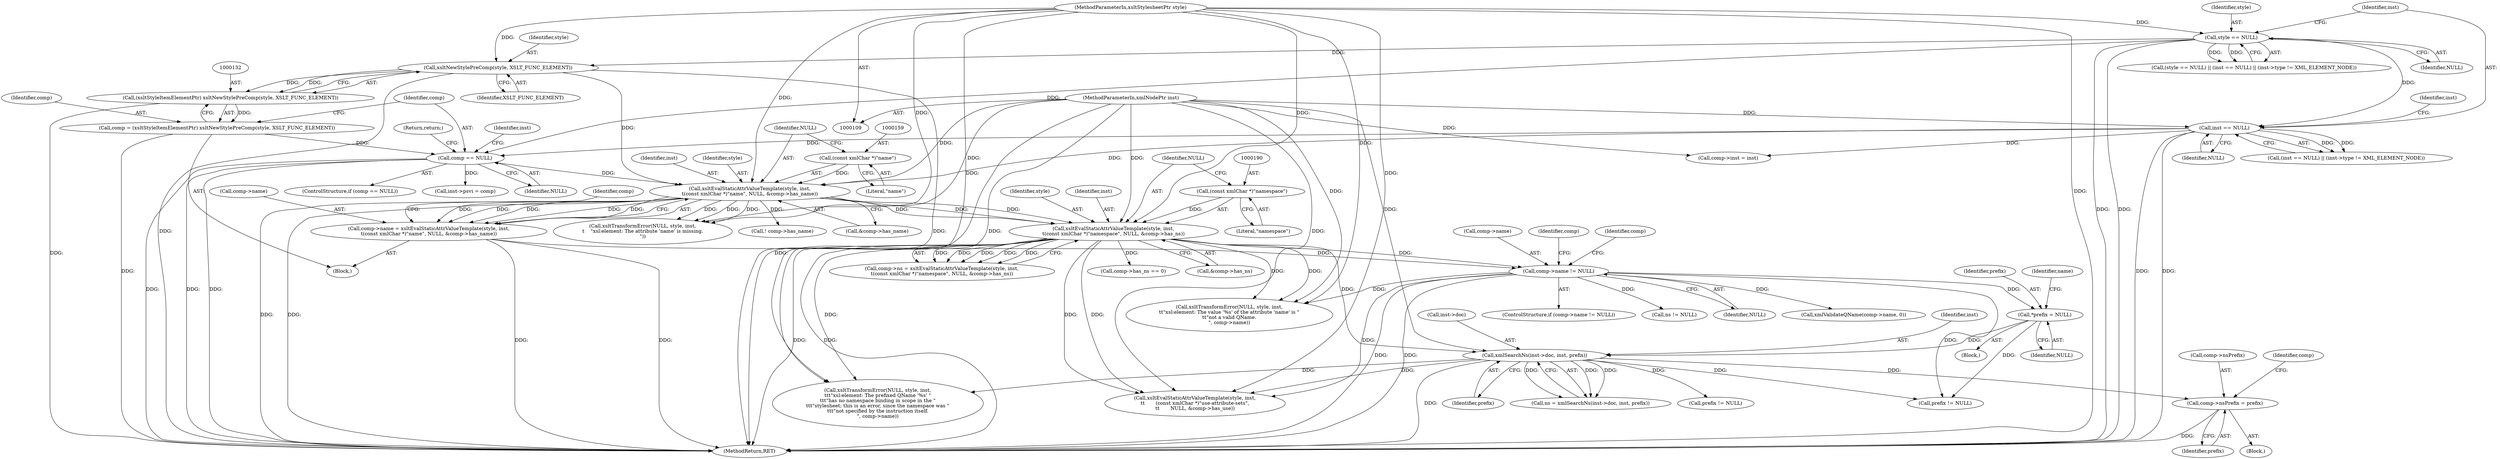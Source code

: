 digraph "0_Chrome_96dbafe288dbe2f0cc45fa3c39daf6d0c37acbab_29@pointer" {
"1000280" [label="(Call,comp->nsPrefix = prefix)"];
"1000251" [label="(Call,xmlSearchNs(inst->doc, inst, prefix))"];
"1000186" [label="(Call,xsltEvalStaticAttrValueTemplate(style, inst,\n\t(const xmlChar *)\"namespace\", NULL, &comp->has_ns))"];
"1000155" [label="(Call,xsltEvalStaticAttrValueTemplate(style, inst,\n\t(const xmlChar *)\"name\", NULL, &comp->has_name))"];
"1000133" [label="(Call,xsltNewStylePreComp(style, XSLT_FUNC_ELEMENT))"];
"1000116" [label="(Call,style == NULL)"];
"1000110" [label="(MethodParameterIn,xsltStylesheetPtr style)"];
"1000111" [label="(MethodParameterIn,xmlNodePtr inst)"];
"1000120" [label="(Call,inst == NULL)"];
"1000158" [label="(Call,(const xmlChar *)\"name\")"];
"1000137" [label="(Call,comp == NULL)"];
"1000129" [label="(Call,comp = (xsltStyleItemElementPtr) xsltNewStylePreComp(style, XSLT_FUNC_ELEMENT))"];
"1000131" [label="(Call,(xsltStyleItemElementPtr) xsltNewStylePreComp(style, XSLT_FUNC_ELEMENT))"];
"1000189" [label="(Call,(const xmlChar *)\"namespace\")"];
"1000226" [label="(Call,*prefix = NULL)"];
"1000198" [label="(Call,comp->name != NULL)"];
"1000151" [label="(Call,comp->name = xsltEvalStaticAttrValueTemplate(style, inst,\n\t(const xmlChar *)\"name\", NULL, &comp->has_name))"];
"1000211" [label="(Call,xsltTransformError(NULL, style, inst,\n\t\t\"xsl:element: The value '%s' of the attribute 'name' is \"\n\t\t\"not a valid QName.\n\", comp->name))"];
"1000189" [label="(Call,(const xmlChar *)\"namespace\")"];
"1000129" [label="(Call,comp = (xsltStyleItemElementPtr) xsltNewStylePreComp(style, XSLT_FUNC_ELEMENT))"];
"1000284" [label="(Identifier,prefix)"];
"1000112" [label="(Block,)"];
"1000161" [label="(Identifier,NULL)"];
"1000125" [label="(Identifier,inst)"];
"1000157" [label="(Identifier,inst)"];
"1000251" [label="(Call,xmlSearchNs(inst->doc, inst, prefix))"];
"1000115" [label="(Call,(style == NULL) || (inst == NULL) || (inst->type != XML_ELEMENT_NODE))"];
"1000143" [label="(Identifier,inst)"];
"1000131" [label="(Call,(xsltStyleItemElementPtr) xsltNewStylePreComp(style, XSLT_FUNC_ELEMENT))"];
"1000202" [label="(Identifier,NULL)"];
"1000207" [label="(Identifier,comp)"];
"1000198" [label="(Call,comp->name != NULL)"];
"1000261" [label="(Block,)"];
"1000136" [label="(ControlStructure,if (comp == NULL))"];
"1000186" [label="(Call,xsltEvalStaticAttrValueTemplate(style, inst,\n\t(const xmlChar *)\"namespace\", NULL, &comp->has_ns))"];
"1000160" [label="(Literal,\"name\")"];
"1000191" [label="(Literal,\"namespace\")"];
"1000197" [label="(ControlStructure,if (comp->name != NULL))"];
"1000280" [label="(Call,comp->nsPrefix = prefix)"];
"1000116" [label="(Call,style == NULL)"];
"1000152" [label="(Call,comp->name)"];
"1000169" [label="(Identifier,comp)"];
"1000227" [label="(Identifier,prefix)"];
"1000258" [label="(Call,ns != NULL)"];
"1000228" [label="(Identifier,NULL)"];
"1000182" [label="(Call,comp->ns = xsltEvalStaticAttrValueTemplate(style, inst,\n\t(const xmlChar *)\"namespace\", NULL, &comp->has_ns))"];
"1000133" [label="(Call,xsltNewStylePreComp(style, XSLT_FUNC_ELEMENT))"];
"1000134" [label="(Identifier,style)"];
"1000156" [label="(Identifier,style)"];
"1000119" [label="(Call,(inst == NULL) || (inst->type != XML_ELEMENT_NODE))"];
"1000281" [label="(Call,comp->nsPrefix)"];
"1000187" [label="(Identifier,style)"];
"1000224" [label="(Block,)"];
"1000249" [label="(Call,ns = xmlSearchNs(inst->doc, inst, prefix))"];
"1000310" [label="(Call,prefix != NULL)"];
"1000192" [label="(Identifier,NULL)"];
"1000205" [label="(Call,xmlValidateQName(comp->name, 0))"];
"1000296" [label="(Call,xsltTransformError(NULL, style, inst,\n\t\t\t\"xsl:element: The prefixed QName '%s' \"\n\t\t\t\"has no namespace binding in scope in the \"\n\t\t\t\"stylesheet; this is an error, since the namespace was \"\n\t\t\t\"not specified by the instruction itself.\n\", comp->name))"];
"1000330" [label="(Call,xsltEvalStaticAttrValueTemplate(style, inst,\n\t\t       (const xmlChar *)\"use-attribute-sets\",\n\t\t       NULL, &comp->has_use))"];
"1000231" [label="(Identifier,name)"];
"1000141" [label="(Call,inst->psvi = comp)"];
"1000135" [label="(Identifier,XSLT_FUNC_ELEMENT)"];
"1000226" [label="(Call,*prefix = NULL)"];
"1000188" [label="(Identifier,inst)"];
"1000117" [label="(Identifier,style)"];
"1000255" [label="(Identifier,inst)"];
"1000121" [label="(Identifier,inst)"];
"1000110" [label="(MethodParameterIn,xsltStylesheetPtr style)"];
"1000111" [label="(MethodParameterIn,xmlNodePtr inst)"];
"1000287" [label="(Identifier,comp)"];
"1000155" [label="(Call,xsltEvalStaticAttrValueTemplate(style, inst,\n\t(const xmlChar *)\"name\", NULL, &comp->has_name))"];
"1000137" [label="(Call,comp == NULL)"];
"1000167" [label="(Call,! comp->has_name)"];
"1000328" [label="(Identifier,comp)"];
"1000162" [label="(Call,&comp->has_name)"];
"1000120" [label="(Call,inst == NULL)"];
"1000139" [label="(Identifier,NULL)"];
"1000140" [label="(Return,return;)"];
"1000158" [label="(Call,(const xmlChar *)\"name\")"];
"1000242" [label="(Call,comp->has_ns == 0)"];
"1000292" [label="(Call,prefix != NULL)"];
"1000146" [label="(Call,comp->inst = inst)"];
"1000138" [label="(Identifier,comp)"];
"1000122" [label="(Identifier,NULL)"];
"1000256" [label="(Identifier,prefix)"];
"1000130" [label="(Identifier,comp)"];
"1000199" [label="(Call,comp->name)"];
"1000193" [label="(Call,&comp->has_ns)"];
"1000252" [label="(Call,inst->doc)"];
"1000151" [label="(Call,comp->name = xsltEvalStaticAttrValueTemplate(style, inst,\n\t(const xmlChar *)\"name\", NULL, &comp->has_name))"];
"1000172" [label="(Call,xsltTransformError(NULL, style, inst,\n\t    \"xsl:element: The attribute 'name' is missing.\n\"))"];
"1000343" [label="(MethodReturn,RET)"];
"1000118" [label="(Identifier,NULL)"];
"1000280" -> "1000261"  [label="AST: "];
"1000280" -> "1000284"  [label="CFG: "];
"1000281" -> "1000280"  [label="AST: "];
"1000284" -> "1000280"  [label="AST: "];
"1000287" -> "1000280"  [label="CFG: "];
"1000280" -> "1000343"  [label="DDG: "];
"1000251" -> "1000280"  [label="DDG: "];
"1000251" -> "1000249"  [label="AST: "];
"1000251" -> "1000256"  [label="CFG: "];
"1000252" -> "1000251"  [label="AST: "];
"1000255" -> "1000251"  [label="AST: "];
"1000256" -> "1000251"  [label="AST: "];
"1000249" -> "1000251"  [label="CFG: "];
"1000251" -> "1000343"  [label="DDG: "];
"1000251" -> "1000249"  [label="DDG: "];
"1000251" -> "1000249"  [label="DDG: "];
"1000251" -> "1000249"  [label="DDG: "];
"1000186" -> "1000251"  [label="DDG: "];
"1000111" -> "1000251"  [label="DDG: "];
"1000226" -> "1000251"  [label="DDG: "];
"1000251" -> "1000292"  [label="DDG: "];
"1000251" -> "1000296"  [label="DDG: "];
"1000251" -> "1000310"  [label="DDG: "];
"1000251" -> "1000330"  [label="DDG: "];
"1000186" -> "1000182"  [label="AST: "];
"1000186" -> "1000193"  [label="CFG: "];
"1000187" -> "1000186"  [label="AST: "];
"1000188" -> "1000186"  [label="AST: "];
"1000189" -> "1000186"  [label="AST: "];
"1000192" -> "1000186"  [label="AST: "];
"1000193" -> "1000186"  [label="AST: "];
"1000182" -> "1000186"  [label="CFG: "];
"1000186" -> "1000343"  [label="DDG: "];
"1000186" -> "1000343"  [label="DDG: "];
"1000186" -> "1000182"  [label="DDG: "];
"1000186" -> "1000182"  [label="DDG: "];
"1000186" -> "1000182"  [label="DDG: "];
"1000186" -> "1000182"  [label="DDG: "];
"1000186" -> "1000182"  [label="DDG: "];
"1000155" -> "1000186"  [label="DDG: "];
"1000155" -> "1000186"  [label="DDG: "];
"1000155" -> "1000186"  [label="DDG: "];
"1000110" -> "1000186"  [label="DDG: "];
"1000111" -> "1000186"  [label="DDG: "];
"1000189" -> "1000186"  [label="DDG: "];
"1000186" -> "1000198"  [label="DDG: "];
"1000186" -> "1000211"  [label="DDG: "];
"1000186" -> "1000211"  [label="DDG: "];
"1000186" -> "1000242"  [label="DDG: "];
"1000186" -> "1000296"  [label="DDG: "];
"1000186" -> "1000330"  [label="DDG: "];
"1000186" -> "1000330"  [label="DDG: "];
"1000155" -> "1000151"  [label="AST: "];
"1000155" -> "1000162"  [label="CFG: "];
"1000156" -> "1000155"  [label="AST: "];
"1000157" -> "1000155"  [label="AST: "];
"1000158" -> "1000155"  [label="AST: "];
"1000161" -> "1000155"  [label="AST: "];
"1000162" -> "1000155"  [label="AST: "];
"1000151" -> "1000155"  [label="CFG: "];
"1000155" -> "1000343"  [label="DDG: "];
"1000155" -> "1000343"  [label="DDG: "];
"1000155" -> "1000151"  [label="DDG: "];
"1000155" -> "1000151"  [label="DDG: "];
"1000155" -> "1000151"  [label="DDG: "];
"1000155" -> "1000151"  [label="DDG: "];
"1000155" -> "1000151"  [label="DDG: "];
"1000133" -> "1000155"  [label="DDG: "];
"1000110" -> "1000155"  [label="DDG: "];
"1000111" -> "1000155"  [label="DDG: "];
"1000120" -> "1000155"  [label="DDG: "];
"1000158" -> "1000155"  [label="DDG: "];
"1000137" -> "1000155"  [label="DDG: "];
"1000155" -> "1000167"  [label="DDG: "];
"1000155" -> "1000172"  [label="DDG: "];
"1000155" -> "1000172"  [label="DDG: "];
"1000155" -> "1000172"  [label="DDG: "];
"1000133" -> "1000131"  [label="AST: "];
"1000133" -> "1000135"  [label="CFG: "];
"1000134" -> "1000133"  [label="AST: "];
"1000135" -> "1000133"  [label="AST: "];
"1000131" -> "1000133"  [label="CFG: "];
"1000133" -> "1000343"  [label="DDG: "];
"1000133" -> "1000343"  [label="DDG: "];
"1000133" -> "1000131"  [label="DDG: "];
"1000133" -> "1000131"  [label="DDG: "];
"1000116" -> "1000133"  [label="DDG: "];
"1000110" -> "1000133"  [label="DDG: "];
"1000116" -> "1000115"  [label="AST: "];
"1000116" -> "1000118"  [label="CFG: "];
"1000117" -> "1000116"  [label="AST: "];
"1000118" -> "1000116"  [label="AST: "];
"1000121" -> "1000116"  [label="CFG: "];
"1000115" -> "1000116"  [label="CFG: "];
"1000116" -> "1000343"  [label="DDG: "];
"1000116" -> "1000343"  [label="DDG: "];
"1000116" -> "1000115"  [label="DDG: "];
"1000116" -> "1000115"  [label="DDG: "];
"1000110" -> "1000116"  [label="DDG: "];
"1000116" -> "1000120"  [label="DDG: "];
"1000116" -> "1000137"  [label="DDG: "];
"1000110" -> "1000109"  [label="AST: "];
"1000110" -> "1000343"  [label="DDG: "];
"1000110" -> "1000172"  [label="DDG: "];
"1000110" -> "1000211"  [label="DDG: "];
"1000110" -> "1000296"  [label="DDG: "];
"1000110" -> "1000330"  [label="DDG: "];
"1000111" -> "1000109"  [label="AST: "];
"1000111" -> "1000343"  [label="DDG: "];
"1000111" -> "1000120"  [label="DDG: "];
"1000111" -> "1000146"  [label="DDG: "];
"1000111" -> "1000172"  [label="DDG: "];
"1000111" -> "1000211"  [label="DDG: "];
"1000111" -> "1000296"  [label="DDG: "];
"1000111" -> "1000330"  [label="DDG: "];
"1000120" -> "1000119"  [label="AST: "];
"1000120" -> "1000122"  [label="CFG: "];
"1000121" -> "1000120"  [label="AST: "];
"1000122" -> "1000120"  [label="AST: "];
"1000125" -> "1000120"  [label="CFG: "];
"1000119" -> "1000120"  [label="CFG: "];
"1000120" -> "1000343"  [label="DDG: "];
"1000120" -> "1000343"  [label="DDG: "];
"1000120" -> "1000119"  [label="DDG: "];
"1000120" -> "1000119"  [label="DDG: "];
"1000120" -> "1000137"  [label="DDG: "];
"1000120" -> "1000146"  [label="DDG: "];
"1000158" -> "1000160"  [label="CFG: "];
"1000159" -> "1000158"  [label="AST: "];
"1000160" -> "1000158"  [label="AST: "];
"1000161" -> "1000158"  [label="CFG: "];
"1000137" -> "1000136"  [label="AST: "];
"1000137" -> "1000139"  [label="CFG: "];
"1000138" -> "1000137"  [label="AST: "];
"1000139" -> "1000137"  [label="AST: "];
"1000140" -> "1000137"  [label="CFG: "];
"1000143" -> "1000137"  [label="CFG: "];
"1000137" -> "1000343"  [label="DDG: "];
"1000137" -> "1000343"  [label="DDG: "];
"1000137" -> "1000343"  [label="DDG: "];
"1000129" -> "1000137"  [label="DDG: "];
"1000137" -> "1000141"  [label="DDG: "];
"1000129" -> "1000112"  [label="AST: "];
"1000129" -> "1000131"  [label="CFG: "];
"1000130" -> "1000129"  [label="AST: "];
"1000131" -> "1000129"  [label="AST: "];
"1000138" -> "1000129"  [label="CFG: "];
"1000129" -> "1000343"  [label="DDG: "];
"1000131" -> "1000129"  [label="DDG: "];
"1000132" -> "1000131"  [label="AST: "];
"1000131" -> "1000343"  [label="DDG: "];
"1000189" -> "1000191"  [label="CFG: "];
"1000190" -> "1000189"  [label="AST: "];
"1000191" -> "1000189"  [label="AST: "];
"1000192" -> "1000189"  [label="CFG: "];
"1000226" -> "1000224"  [label="AST: "];
"1000226" -> "1000228"  [label="CFG: "];
"1000227" -> "1000226"  [label="AST: "];
"1000228" -> "1000226"  [label="AST: "];
"1000231" -> "1000226"  [label="CFG: "];
"1000198" -> "1000226"  [label="DDG: "];
"1000226" -> "1000310"  [label="DDG: "];
"1000198" -> "1000197"  [label="AST: "];
"1000198" -> "1000202"  [label="CFG: "];
"1000199" -> "1000198"  [label="AST: "];
"1000202" -> "1000198"  [label="AST: "];
"1000207" -> "1000198"  [label="CFG: "];
"1000328" -> "1000198"  [label="CFG: "];
"1000198" -> "1000343"  [label="DDG: "];
"1000198" -> "1000343"  [label="DDG: "];
"1000151" -> "1000198"  [label="DDG: "];
"1000198" -> "1000205"  [label="DDG: "];
"1000198" -> "1000211"  [label="DDG: "];
"1000198" -> "1000258"  [label="DDG: "];
"1000198" -> "1000310"  [label="DDG: "];
"1000198" -> "1000330"  [label="DDG: "];
"1000151" -> "1000112"  [label="AST: "];
"1000152" -> "1000151"  [label="AST: "];
"1000169" -> "1000151"  [label="CFG: "];
"1000151" -> "1000343"  [label="DDG: "];
"1000151" -> "1000343"  [label="DDG: "];
}
